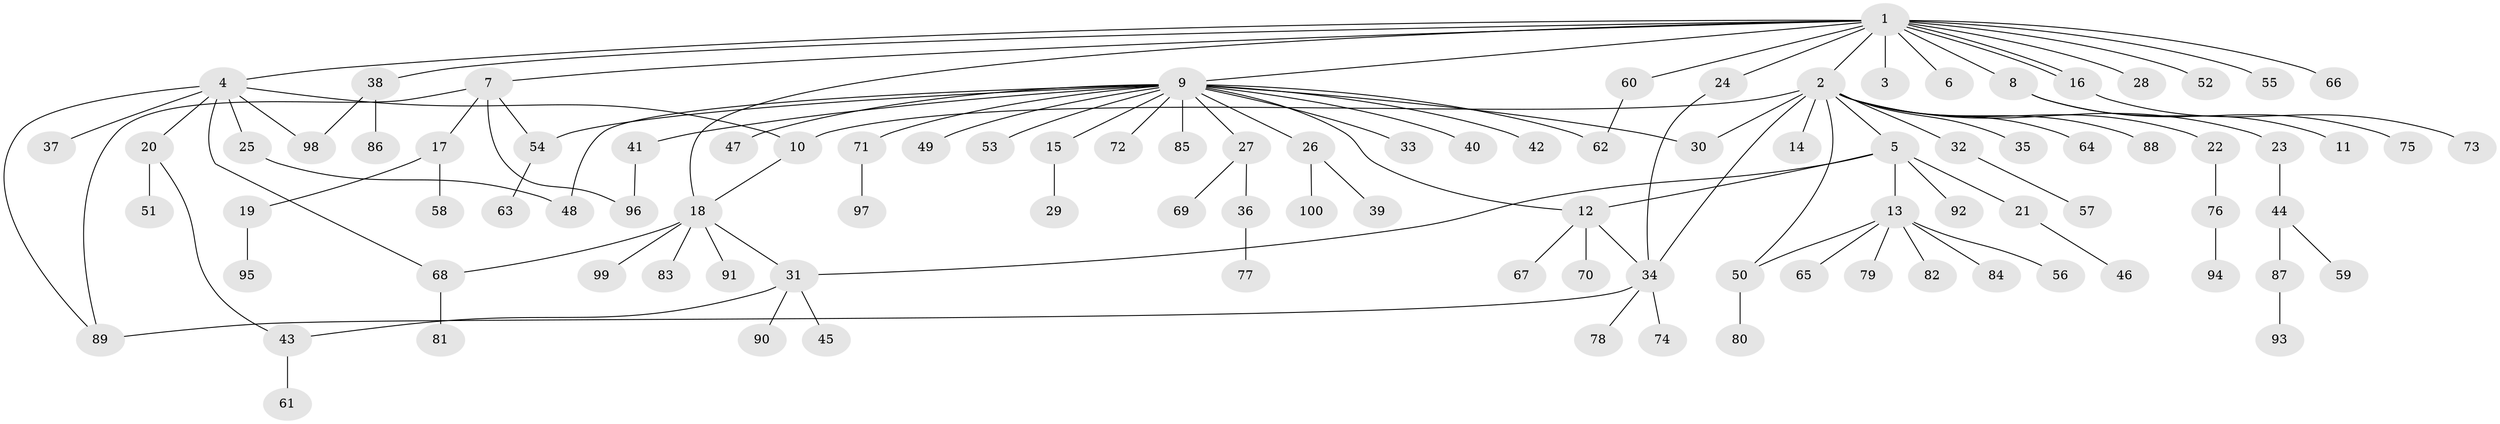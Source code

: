 // Generated by graph-tools (version 1.1) at 2025/11/02/21/25 10:11:09]
// undirected, 100 vertices, 117 edges
graph export_dot {
graph [start="1"]
  node [color=gray90,style=filled];
  1;
  2;
  3;
  4;
  5;
  6;
  7;
  8;
  9;
  10;
  11;
  12;
  13;
  14;
  15;
  16;
  17;
  18;
  19;
  20;
  21;
  22;
  23;
  24;
  25;
  26;
  27;
  28;
  29;
  30;
  31;
  32;
  33;
  34;
  35;
  36;
  37;
  38;
  39;
  40;
  41;
  42;
  43;
  44;
  45;
  46;
  47;
  48;
  49;
  50;
  51;
  52;
  53;
  54;
  55;
  56;
  57;
  58;
  59;
  60;
  61;
  62;
  63;
  64;
  65;
  66;
  67;
  68;
  69;
  70;
  71;
  72;
  73;
  74;
  75;
  76;
  77;
  78;
  79;
  80;
  81;
  82;
  83;
  84;
  85;
  86;
  87;
  88;
  89;
  90;
  91;
  92;
  93;
  94;
  95;
  96;
  97;
  98;
  99;
  100;
  1 -- 2;
  1 -- 3;
  1 -- 4;
  1 -- 6;
  1 -- 7;
  1 -- 8;
  1 -- 9;
  1 -- 16;
  1 -- 16;
  1 -- 18;
  1 -- 24;
  1 -- 28;
  1 -- 38;
  1 -- 52;
  1 -- 55;
  1 -- 60;
  1 -- 66;
  2 -- 5;
  2 -- 10;
  2 -- 14;
  2 -- 22;
  2 -- 23;
  2 -- 30;
  2 -- 32;
  2 -- 34;
  2 -- 35;
  2 -- 50;
  2 -- 64;
  2 -- 88;
  4 -- 10;
  4 -- 20;
  4 -- 25;
  4 -- 37;
  4 -- 68;
  4 -- 89;
  4 -- 98;
  5 -- 12;
  5 -- 13;
  5 -- 21;
  5 -- 31;
  5 -- 92;
  7 -- 17;
  7 -- 54;
  7 -- 89;
  7 -- 96;
  8 -- 11;
  8 -- 75;
  9 -- 12;
  9 -- 15;
  9 -- 26;
  9 -- 27;
  9 -- 30;
  9 -- 33;
  9 -- 40;
  9 -- 41;
  9 -- 42;
  9 -- 47;
  9 -- 48;
  9 -- 49;
  9 -- 53;
  9 -- 54;
  9 -- 62;
  9 -- 71;
  9 -- 72;
  9 -- 85;
  10 -- 18;
  12 -- 34;
  12 -- 67;
  12 -- 70;
  13 -- 50;
  13 -- 56;
  13 -- 65;
  13 -- 79;
  13 -- 82;
  13 -- 84;
  15 -- 29;
  16 -- 73;
  17 -- 19;
  17 -- 58;
  18 -- 31;
  18 -- 68;
  18 -- 83;
  18 -- 91;
  18 -- 99;
  19 -- 95;
  20 -- 43;
  20 -- 51;
  21 -- 46;
  22 -- 76;
  23 -- 44;
  24 -- 34;
  25 -- 48;
  26 -- 39;
  26 -- 100;
  27 -- 36;
  27 -- 69;
  31 -- 43;
  31 -- 45;
  31 -- 90;
  32 -- 57;
  34 -- 74;
  34 -- 78;
  34 -- 89;
  36 -- 77;
  38 -- 86;
  38 -- 98;
  41 -- 96;
  43 -- 61;
  44 -- 59;
  44 -- 87;
  50 -- 80;
  54 -- 63;
  60 -- 62;
  68 -- 81;
  71 -- 97;
  76 -- 94;
  87 -- 93;
}
